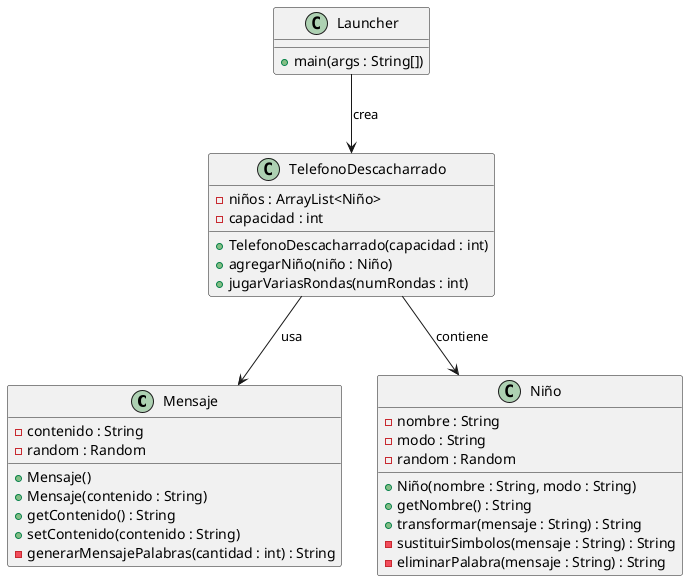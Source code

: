 @startuml
' Diagrama de clases de Teléfono Descacharrado (versión con ArrayList)

class Mensaje {
    - contenido : String
    - random : Random
    + Mensaje()
    + Mensaje(contenido : String)
    + getContenido() : String
    + setContenido(contenido : String)
    - generarMensajePalabras(cantidad : int) : String
}

class Niño {
    - nombre : String
    - modo : String
    - random : Random
    + Niño(nombre : String, modo : String)
    + getNombre() : String
    + transformar(mensaje : String) : String
    - sustituirSimbolos(mensaje : String) : String
    - eliminarPalabra(mensaje : String) : String
}

class TelefonoDescacharrado {
    - niños : ArrayList<Niño>
    - capacidad : int
    + TelefonoDescacharrado(capacidad : int)
    + agregarNiño(niño : Niño)
    + jugarVariasRondas(numRondas : int)
}

class Launcher {
    + main(args : String[])
}

' Relaciones
TelefonoDescacharrado --> Niño : contiene
TelefonoDescacharrado --> Mensaje : usa
Launcher --> TelefonoDescacharrado : crea
@enduml

